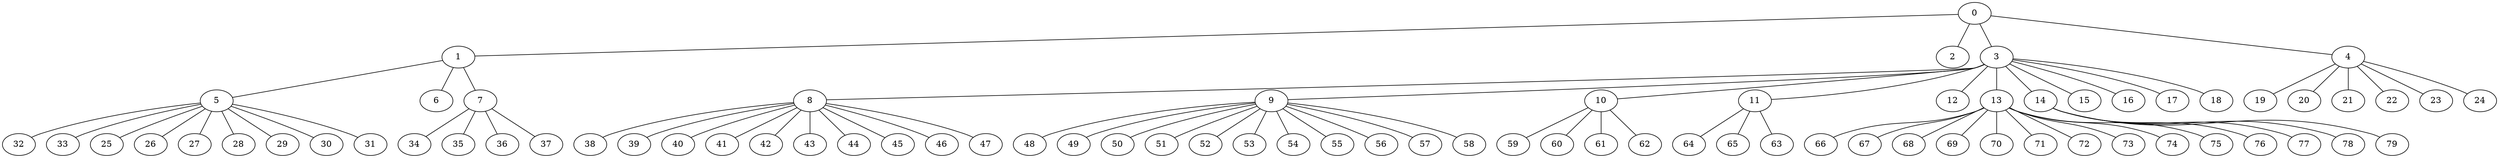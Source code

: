 
graph graphname {
    0 -- 1
0 -- 2
0 -- 3
0 -- 4
1 -- 5
1 -- 6
1 -- 7
3 -- 8
3 -- 9
3 -- 10
3 -- 11
3 -- 12
3 -- 13
3 -- 14
3 -- 15
3 -- 16
3 -- 17
3 -- 18
4 -- 19
4 -- 20
4 -- 21
4 -- 22
4 -- 23
4 -- 24
5 -- 32
5 -- 33
5 -- 25
5 -- 26
5 -- 27
5 -- 28
5 -- 29
5 -- 30
5 -- 31
7 -- 34
7 -- 35
7 -- 36
7 -- 37
8 -- 38
8 -- 39
8 -- 40
8 -- 41
8 -- 42
8 -- 43
8 -- 44
8 -- 45
8 -- 46
8 -- 47
9 -- 48
9 -- 49
9 -- 50
9 -- 51
9 -- 52
9 -- 53
9 -- 54
9 -- 55
9 -- 56
9 -- 57
9 -- 58
10 -- 59
10 -- 60
10 -- 61
10 -- 62
11 -- 64
11 -- 65
11 -- 63
13 -- 66
13 -- 67
13 -- 68
13 -- 69
13 -- 70
13 -- 71
13 -- 72
13 -- 73
13 -- 74
13 -- 75
14 -- 76
14 -- 77
14 -- 78
14 -- 79

}
